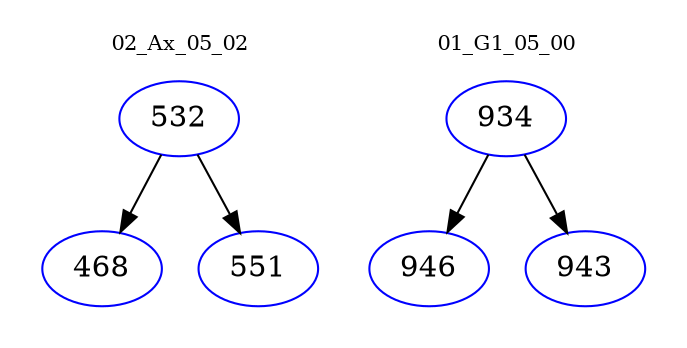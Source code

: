 digraph{
subgraph cluster_0 {
color = white
label = "02_Ax_05_02";
fontsize=10;
T0_532 [label="532", color="blue"]
T0_532 -> T0_468 [color="black"]
T0_468 [label="468", color="blue"]
T0_532 -> T0_551 [color="black"]
T0_551 [label="551", color="blue"]
}
subgraph cluster_1 {
color = white
label = "01_G1_05_00";
fontsize=10;
T1_934 [label="934", color="blue"]
T1_934 -> T1_946 [color="black"]
T1_946 [label="946", color="blue"]
T1_934 -> T1_943 [color="black"]
T1_943 [label="943", color="blue"]
}
}
